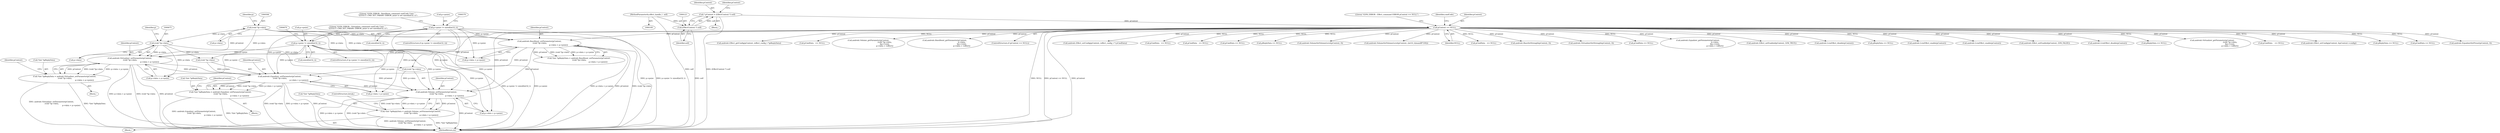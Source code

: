digraph "0_Android_aeea52da00d210587fb3ed895de3d5f2e0264c88_4@pointer" {
"1000672" [label="(Call,android::Virtualizer_setParameter(pContext,\n (void *)p->data,\n                                                                       p->data + p->psize))"];
"1000581" [label="(Call,android::BassBoost_setParameter(pContext,\n (void *)p->data,\n                                                                    p->data + p->psize))"];
"1000153" [label="(Call,pContext == NULL)"];
"1000118" [label="(Call,* pContext = (EffectContext *) self)"];
"1000120" [label="(Call,(EffectContext *) self)"];
"1000110" [label="(MethodParameterIn,effect_handle_t  self)"];
"1000583" [label="(Call,(void *)p->data)"];
"1000564" [label="(Call,p->psize != sizeof(int32_t))"];
"1000674" [label="(Call,(void *)p->data)"];
"1000655" [label="(Call,p->psize != sizeof(int32_t))"];
"1000667" [label="(Call,*(int *)pReplyData = android::Virtualizer_setParameter(pContext,\n (void *)p->data,\n                                                                       p->data + p->psize))"];
"1000736" [label="(Call,android::Equalizer_setParameter(pContext,\n (void *)p->data,\n                                                                     p->data + p->psize))"];
"1000731" [label="(Call,*(int *)pReplyData = android::Equalizer_setParameter(pContext,\n (void *)p->data,\n                                                                     p->data + p->psize))"];
"1000800" [label="(Call,android::Volume_setParameter(pContext,\n (void *)p->data,\n                                                                 p->data + p->psize))"];
"1000795" [label="(Call,*(int *)pReplyData = android::Volume_setParameter(pContext,\n (void *)p->data,\n                                                                 p->data + p->psize))"];
"1000572" [label="(Literal,\"\tLVM_ERROR : BassBoost_command cmdCode Case: \"\n \"EFFECT_CMD_SET_PARAM: ERROR, psize is not sizeof(int32_t)\")"];
"1000564" [label="(Call,p->psize != sizeof(int32_t))"];
"1000796" [label="(Call,*(int *)pReplyData)"];
"1000681" [label="(Identifier,p)"];
"1000212" [label="(Call,android::VirtualizerSetStrength(pContext, 0))"];
"1000695" [label="(Call,pCmdData == NULL)"];
"1000118" [label="(Call,* pContext = (EffectContext *) self)"];
"1000460" [label="(Call,android::Equalizer_getParameter(pContext,\n                                                             p->data,\n                                                             &p->vsize,\n                                                             p->data + voffset))"];
"1000732" [label="(Call,*(int *)pReplyData)"];
"1000843" [label="(Call,android::Effect_setEnabled(pContext, LVM_TRUE))"];
"1000950" [label="(Call,android::LvmEffect_disable(pContext))"];
"1000753" [label="(Identifier,pContext)"];
"1000814" [label="(ControlStructure,break;)"];
"1000850" [label="(Call,pReplyData == NULL)"];
"1000982" [label="(Call,android::LvmEffect_enable(pContext))"];
"1000116" [label="(Block,)"];
"1000154" [label="(Identifier,pContext)"];
"1000585" [label="(Call,p->data)"];
"1000801" [label="(Identifier,pContext)"];
"1001068" [label="(Call,android::LvmEffect_enable(pContext))"];
"1000800" [label="(Call,android::Volume_setParameter(pContext,\n (void *)p->data,\n                                                                 p->data + p->psize))"];
"1000873" [label="(Call,android::Effect_setEnabled(pContext, LVM_FALSE))"];
"1000581" [label="(Call,android::BassBoost_setParameter(pContext,\n (void *)p->data,\n                                                                    p->data + p->psize))"];
"1000568" [label="(Call,sizeof(int32_t))"];
"1000738" [label="(Call,(void *)p->data)"];
"1001036" [label="(Call,android::LvmEffect_disable(pContext))"];
"1000120" [label="(Call,(EffectContext *) self)"];
"1000119" [label="(Identifier,pContext)"];
"1000672" [label="(Call,android::Virtualizer_setParameter(pContext,\n (void *)p->data,\n                                                                       p->data + p->psize))"];
"1000588" [label="(Call,p->data + p->psize)"];
"1000168" [label="(Call,pReplyData == NULL)"];
"1000433" [label="(Call,android::Virtualizer_getParameter(pContext,\n                                                               (void *)p->data,\n                                                               &p->vsize,\n                                                               p->data + voffset))"];
"1000244" [label="(Call,pCmdData    == NULL)"];
"1000807" [label="(Call,p->data + p->psize)"];
"1000731" [label="(Call,*(int *)pReplyData = android::Equalizer_setParameter(pContext,\n (void *)p->data,\n                                                                     p->data + p->psize))"];
"1000802" [label="(Call,(void *)p->data)"];
"1000310" [label="(Call,android::Effect_setConfig(pContext, &pContext->config))"];
"1000285" [label="(Call,pReplyData == NULL)"];
"1001108" [label="(Call,pCmdData == NULL)"];
"1000737" [label="(Identifier,pContext)"];
"1000122" [label="(Identifier,self)"];
"1000222" [label="(Call,android::EqualizerSetPreset(pContext, 0))"];
"1000155" [label="(Identifier,NULL)"];
"1000303" [label="(Call,android::Effect_getConfig(pContext, (effect_config_t *)pReplyData))"];
"1000604" [label="(Call,pCmdData   == NULL)"];
"1000485" [label="(Call,android::Volume_getParameter(pContext,\n                                                          (void *)p->data,\n                                                          &p->vsize,\n                                                          p->data + voffset))"];
"1000110" [label="(MethodParameterIn,effect_handle_t  self)"];
"1000656" [label="(Call,p->psize)"];
"1000795" [label="(Call,*(int *)pReplyData = android::Volume_setParameter(pContext,\n (void *)p->data,\n                                                                 p->data + p->psize))"];
"1000153" [label="(Call,pContext == NULL)"];
"1000127" [label="(Identifier,pContext)"];
"1000655" [label="(Call,p->psize != sizeof(int32_t))"];
"1000563" [label="(ControlStructure,if (p->psize != sizeof(int32_t)))"];
"1000679" [label="(Call,p->data + p->psize)"];
"1000692" [label="(Block,)"];
"1001260" [label="(MethodReturn,int)"];
"1000408" [label="(Call,android::BassBoost_getParameter(pContext,\n                                                             p->data,\n                                                             &p->vsize,\n                                                             p->data + voffset))"];
"1000689" [label="(Identifier,pContext)"];
"1000152" [label="(ControlStructure,if (pContext == NULL))"];
"1000276" [label="(Call,android::Effect_setConfig(pContext, (effect_config_t *) pCmdData))"];
"1000524" [label="(Call,pCmdData   == NULL)"];
"1000663" [label="(Literal,\"\tLVM_ERROR : Virtualizer_command cmdCode Case: \"\n \"EFFECT_CMD_SET_PARAM: ERROR, psize is not sizeof(int32_t)\")"];
"1000601" [label="(Block,)"];
"1000158" [label="(Literal,\"\tLVM_ERROR : Effect_command ERROR pContext == NULL\")"];
"1000756" [label="(Block,)"];
"1000759" [label="(Call,pCmdData   == NULL)"];
"1000582" [label="(Identifier,pContext)"];
"1000667" [label="(Call,*(int *)pReplyData = android::Virtualizer_setParameter(pContext,\n (void *)p->data,\n                                                                       p->data + p->psize))"];
"1000327" [label="(Call,pCmdData == NULL)"];
"1000674" [label="(Call,(void *)p->data)"];
"1000576" [label="(Call,*(int *)pReplyData = android::BassBoost_setParameter(pContext,\n (void *)p->data,\n                                                                    p->data + p->psize))"];
"1000565" [label="(Call,p->psize)"];
"1000743" [label="(Call,p->data + p->psize)"];
"1000820" [label="(Call,pReplyData == NULL)"];
"1000237" [label="(Call,android::VolumeSetVolumeLevel(pContext, 0))"];
"1001200" [label="(Call,android::VolumeSetVolumeLevel(pContext, (int16_t)(maxdB*100)))"];
"1000659" [label="(Call,sizeof(int32_t))"];
"1000163" [label="(Identifier,cmdCode)"];
"1000882" [label="(Call,pCmdData   == NULL)"];
"1000676" [label="(Call,p->data)"];
"1000202" [label="(Call,android::BassSetStrength(pContext, 0))"];
"1000654" [label="(ControlStructure,if (p->psize != sizeof(int32_t)))"];
"1000673" [label="(Identifier,pContext)"];
"1000736" [label="(Call,android::Equalizer_setParameter(pContext,\n (void *)p->data,\n                                                                     p->data + p->psize))"];
"1000668" [label="(Call,*(int *)pReplyData)"];
"1000583" [label="(Call,(void *)p->data)"];
"1000590" [label="(Identifier,p)"];
"1000672" -> "1000667"  [label="AST: "];
"1000672" -> "1000679"  [label="CFG: "];
"1000673" -> "1000672"  [label="AST: "];
"1000674" -> "1000672"  [label="AST: "];
"1000679" -> "1000672"  [label="AST: "];
"1000667" -> "1000672"  [label="CFG: "];
"1000672" -> "1001260"  [label="DDG: p->data + p->psize"];
"1000672" -> "1001260"  [label="DDG: (void *)p->data"];
"1000672" -> "1001260"  [label="DDG: pContext"];
"1000672" -> "1000667"  [label="DDG: pContext"];
"1000672" -> "1000667"  [label="DDG: (void *)p->data"];
"1000672" -> "1000667"  [label="DDG: p->data + p->psize"];
"1000581" -> "1000672"  [label="DDG: pContext"];
"1000153" -> "1000672"  [label="DDG: pContext"];
"1000674" -> "1000672"  [label="DDG: p->data"];
"1000655" -> "1000672"  [label="DDG: p->psize"];
"1000672" -> "1000736"  [label="DDG: pContext"];
"1000672" -> "1000800"  [label="DDG: pContext"];
"1000581" -> "1000576"  [label="AST: "];
"1000581" -> "1000588"  [label="CFG: "];
"1000582" -> "1000581"  [label="AST: "];
"1000583" -> "1000581"  [label="AST: "];
"1000588" -> "1000581"  [label="AST: "];
"1000576" -> "1000581"  [label="CFG: "];
"1000581" -> "1001260"  [label="DDG: (void *)p->data"];
"1000581" -> "1001260"  [label="DDG: p->data + p->psize"];
"1000581" -> "1001260"  [label="DDG: pContext"];
"1000581" -> "1000576"  [label="DDG: pContext"];
"1000581" -> "1000576"  [label="DDG: (void *)p->data"];
"1000581" -> "1000576"  [label="DDG: p->data + p->psize"];
"1000153" -> "1000581"  [label="DDG: pContext"];
"1000583" -> "1000581"  [label="DDG: p->data"];
"1000564" -> "1000581"  [label="DDG: p->psize"];
"1000581" -> "1000736"  [label="DDG: pContext"];
"1000581" -> "1000800"  [label="DDG: pContext"];
"1000153" -> "1000152"  [label="AST: "];
"1000153" -> "1000155"  [label="CFG: "];
"1000154" -> "1000153"  [label="AST: "];
"1000155" -> "1000153"  [label="AST: "];
"1000158" -> "1000153"  [label="CFG: "];
"1000163" -> "1000153"  [label="CFG: "];
"1000153" -> "1001260"  [label="DDG: NULL"];
"1000153" -> "1001260"  [label="DDG: pContext == NULL"];
"1000153" -> "1001260"  [label="DDG: pContext"];
"1000118" -> "1000153"  [label="DDG: pContext"];
"1000153" -> "1000168"  [label="DDG: NULL"];
"1000153" -> "1000202"  [label="DDG: pContext"];
"1000153" -> "1000212"  [label="DDG: pContext"];
"1000153" -> "1000222"  [label="DDG: pContext"];
"1000153" -> "1000237"  [label="DDG: pContext"];
"1000153" -> "1000244"  [label="DDG: NULL"];
"1000153" -> "1000276"  [label="DDG: pContext"];
"1000153" -> "1000285"  [label="DDG: NULL"];
"1000153" -> "1000303"  [label="DDG: pContext"];
"1000153" -> "1000310"  [label="DDG: pContext"];
"1000153" -> "1000327"  [label="DDG: NULL"];
"1000153" -> "1000408"  [label="DDG: pContext"];
"1000153" -> "1000433"  [label="DDG: pContext"];
"1000153" -> "1000460"  [label="DDG: pContext"];
"1000153" -> "1000485"  [label="DDG: pContext"];
"1000153" -> "1000524"  [label="DDG: NULL"];
"1000153" -> "1000604"  [label="DDG: NULL"];
"1000153" -> "1000695"  [label="DDG: NULL"];
"1000153" -> "1000736"  [label="DDG: pContext"];
"1000153" -> "1000759"  [label="DDG: NULL"];
"1000153" -> "1000800"  [label="DDG: pContext"];
"1000153" -> "1000820"  [label="DDG: NULL"];
"1000153" -> "1000843"  [label="DDG: pContext"];
"1000153" -> "1000850"  [label="DDG: NULL"];
"1000153" -> "1000873"  [label="DDG: pContext"];
"1000153" -> "1000882"  [label="DDG: NULL"];
"1000153" -> "1000950"  [label="DDG: pContext"];
"1000153" -> "1000982"  [label="DDG: pContext"];
"1000153" -> "1001036"  [label="DDG: pContext"];
"1000153" -> "1001068"  [label="DDG: pContext"];
"1000153" -> "1001108"  [label="DDG: NULL"];
"1000153" -> "1001200"  [label="DDG: pContext"];
"1000118" -> "1000116"  [label="AST: "];
"1000118" -> "1000120"  [label="CFG: "];
"1000119" -> "1000118"  [label="AST: "];
"1000120" -> "1000118"  [label="AST: "];
"1000127" -> "1000118"  [label="CFG: "];
"1000118" -> "1001260"  [label="DDG: (EffectContext *) self"];
"1000120" -> "1000118"  [label="DDG: self"];
"1000120" -> "1000122"  [label="CFG: "];
"1000121" -> "1000120"  [label="AST: "];
"1000122" -> "1000120"  [label="AST: "];
"1000120" -> "1001260"  [label="DDG: self"];
"1000110" -> "1000120"  [label="DDG: self"];
"1000110" -> "1000109"  [label="AST: "];
"1000110" -> "1001260"  [label="DDG: self"];
"1000583" -> "1000585"  [label="CFG: "];
"1000584" -> "1000583"  [label="AST: "];
"1000585" -> "1000583"  [label="AST: "];
"1000590" -> "1000583"  [label="CFG: "];
"1000583" -> "1000588"  [label="DDG: p->data"];
"1000583" -> "1000674"  [label="DDG: p->data"];
"1000583" -> "1000738"  [label="DDG: p->data"];
"1000583" -> "1000802"  [label="DDG: p->data"];
"1000564" -> "1000563"  [label="AST: "];
"1000564" -> "1000568"  [label="CFG: "];
"1000565" -> "1000564"  [label="AST: "];
"1000568" -> "1000564"  [label="AST: "];
"1000572" -> "1000564"  [label="CFG: "];
"1000579" -> "1000564"  [label="CFG: "];
"1000564" -> "1001260"  [label="DDG: p->psize"];
"1000564" -> "1001260"  [label="DDG: p->psize != sizeof(int32_t)"];
"1000564" -> "1000588"  [label="DDG: p->psize"];
"1000564" -> "1000655"  [label="DDG: p->psize"];
"1000564" -> "1000736"  [label="DDG: p->psize"];
"1000564" -> "1000743"  [label="DDG: p->psize"];
"1000564" -> "1000800"  [label="DDG: p->psize"];
"1000564" -> "1000807"  [label="DDG: p->psize"];
"1000674" -> "1000676"  [label="CFG: "];
"1000675" -> "1000674"  [label="AST: "];
"1000676" -> "1000674"  [label="AST: "];
"1000681" -> "1000674"  [label="CFG: "];
"1000674" -> "1000679"  [label="DDG: p->data"];
"1000674" -> "1000738"  [label="DDG: p->data"];
"1000674" -> "1000802"  [label="DDG: p->data"];
"1000655" -> "1000654"  [label="AST: "];
"1000655" -> "1000659"  [label="CFG: "];
"1000656" -> "1000655"  [label="AST: "];
"1000659" -> "1000655"  [label="AST: "];
"1000663" -> "1000655"  [label="CFG: "];
"1000670" -> "1000655"  [label="CFG: "];
"1000655" -> "1001260"  [label="DDG: p->psize"];
"1000655" -> "1001260"  [label="DDG: p->psize != sizeof(int32_t)"];
"1000655" -> "1000679"  [label="DDG: p->psize"];
"1000655" -> "1000736"  [label="DDG: p->psize"];
"1000655" -> "1000743"  [label="DDG: p->psize"];
"1000655" -> "1000800"  [label="DDG: p->psize"];
"1000655" -> "1000807"  [label="DDG: p->psize"];
"1000667" -> "1000601"  [label="AST: "];
"1000668" -> "1000667"  [label="AST: "];
"1000689" -> "1000667"  [label="CFG: "];
"1000667" -> "1001260"  [label="DDG: *(int *)pReplyData"];
"1000667" -> "1001260"  [label="DDG: android::Virtualizer_setParameter(pContext,\n (void *)p->data,\n                                                                       p->data + p->psize)"];
"1000736" -> "1000731"  [label="AST: "];
"1000736" -> "1000743"  [label="CFG: "];
"1000737" -> "1000736"  [label="AST: "];
"1000738" -> "1000736"  [label="AST: "];
"1000743" -> "1000736"  [label="AST: "];
"1000731" -> "1000736"  [label="CFG: "];
"1000736" -> "1001260"  [label="DDG: (void *)p->data"];
"1000736" -> "1001260"  [label="DDG: p->data + p->psize"];
"1000736" -> "1001260"  [label="DDG: pContext"];
"1000736" -> "1000731"  [label="DDG: pContext"];
"1000736" -> "1000731"  [label="DDG: (void *)p->data"];
"1000736" -> "1000731"  [label="DDG: p->data + p->psize"];
"1000738" -> "1000736"  [label="DDG: p->data"];
"1000736" -> "1000800"  [label="DDG: pContext"];
"1000731" -> "1000692"  [label="AST: "];
"1000732" -> "1000731"  [label="AST: "];
"1000753" -> "1000731"  [label="CFG: "];
"1000731" -> "1001260"  [label="DDG: android::Equalizer_setParameter(pContext,\n (void *)p->data,\n                                                                     p->data + p->psize)"];
"1000731" -> "1001260"  [label="DDG: *(int *)pReplyData"];
"1000800" -> "1000795"  [label="AST: "];
"1000800" -> "1000807"  [label="CFG: "];
"1000801" -> "1000800"  [label="AST: "];
"1000802" -> "1000800"  [label="AST: "];
"1000807" -> "1000800"  [label="AST: "];
"1000795" -> "1000800"  [label="CFG: "];
"1000800" -> "1001260"  [label="DDG: p->data + p->psize"];
"1000800" -> "1001260"  [label="DDG: (void *)p->data"];
"1000800" -> "1001260"  [label="DDG: pContext"];
"1000800" -> "1000795"  [label="DDG: pContext"];
"1000800" -> "1000795"  [label="DDG: (void *)p->data"];
"1000800" -> "1000795"  [label="DDG: p->data + p->psize"];
"1000802" -> "1000800"  [label="DDG: p->data"];
"1000795" -> "1000756"  [label="AST: "];
"1000796" -> "1000795"  [label="AST: "];
"1000814" -> "1000795"  [label="CFG: "];
"1000795" -> "1001260"  [label="DDG: *(int *)pReplyData"];
"1000795" -> "1001260"  [label="DDG: android::Volume_setParameter(pContext,\n (void *)p->data,\n                                                                 p->data + p->psize)"];
}

